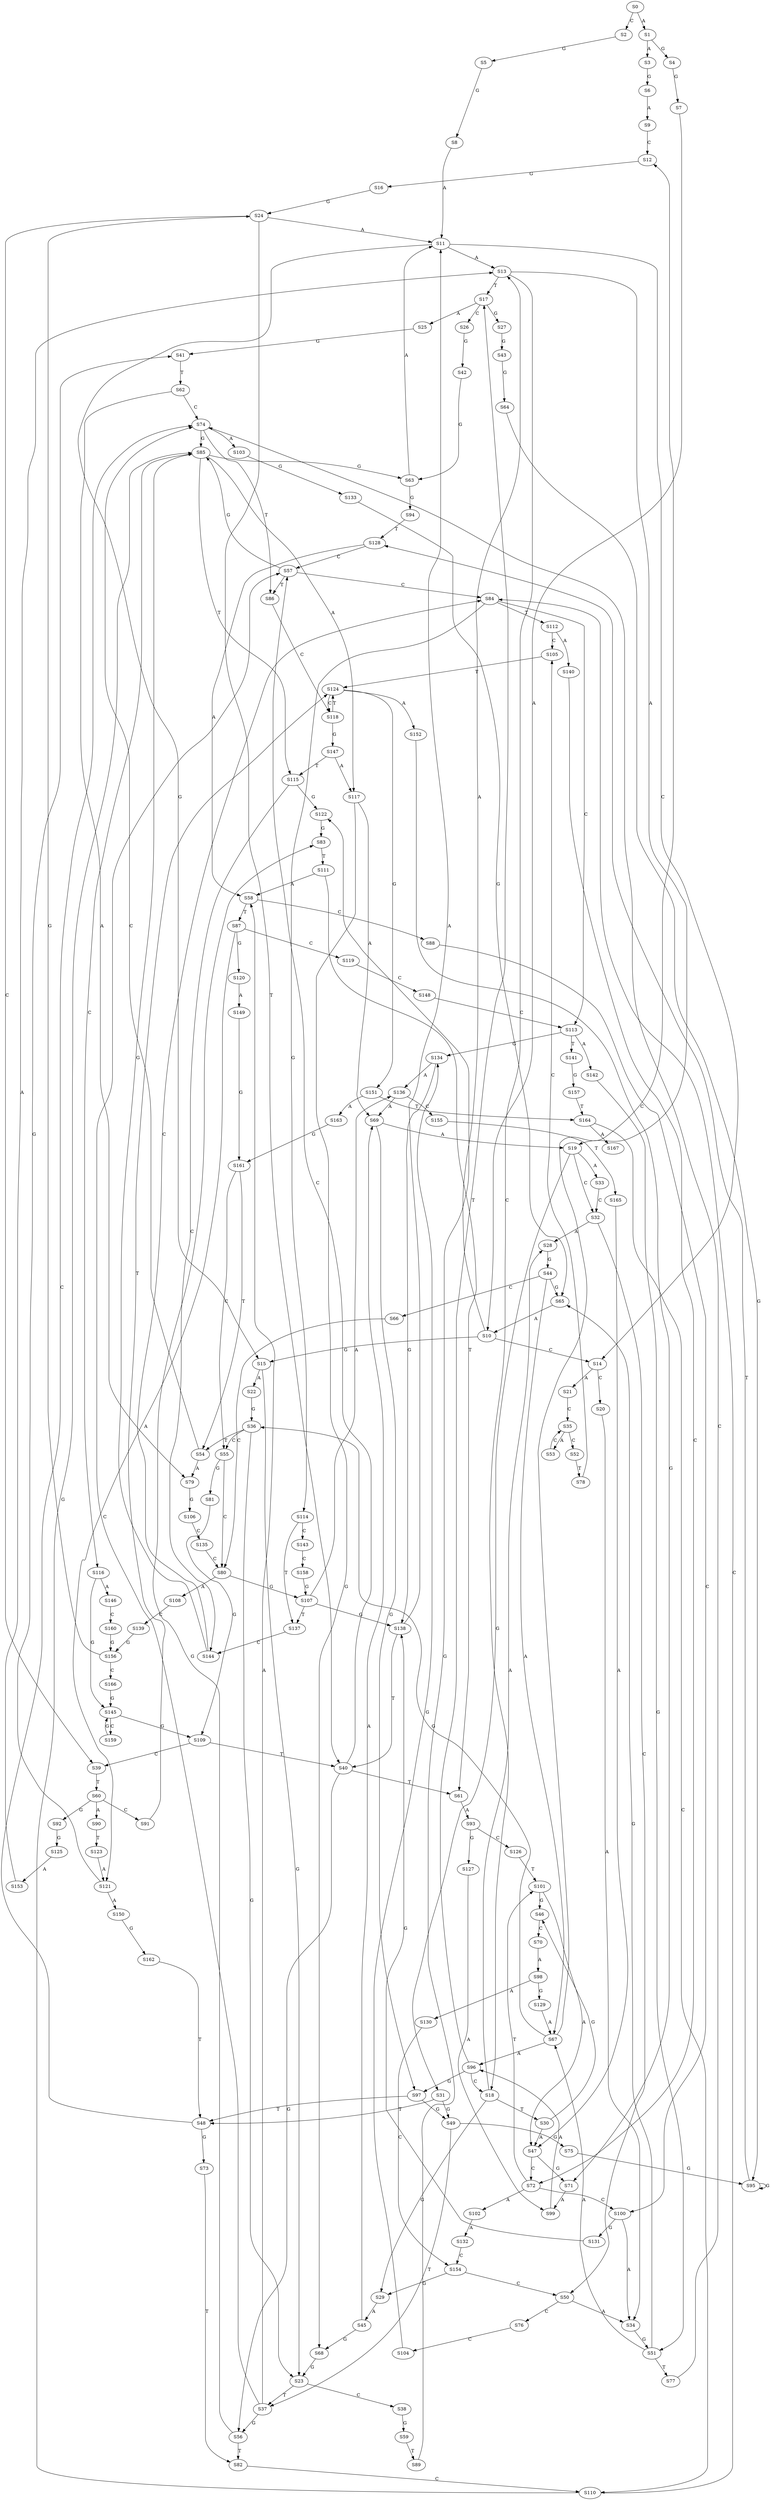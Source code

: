 strict digraph  {
	S0 -> S1 [ label = A ];
	S0 -> S2 [ label = C ];
	S1 -> S3 [ label = A ];
	S1 -> S4 [ label = G ];
	S2 -> S5 [ label = G ];
	S3 -> S6 [ label = G ];
	S4 -> S7 [ label = G ];
	S5 -> S8 [ label = G ];
	S6 -> S9 [ label = A ];
	S7 -> S10 [ label = A ];
	S8 -> S11 [ label = A ];
	S9 -> S12 [ label = C ];
	S10 -> S13 [ label = A ];
	S10 -> S14 [ label = C ];
	S10 -> S15 [ label = G ];
	S11 -> S13 [ label = A ];
	S11 -> S14 [ label = C ];
	S11 -> S15 [ label = G ];
	S12 -> S16 [ label = G ];
	S13 -> S17 [ label = T ];
	S13 -> S18 [ label = C ];
	S13 -> S19 [ label = A ];
	S14 -> S20 [ label = C ];
	S14 -> S21 [ label = A ];
	S15 -> S22 [ label = A ];
	S15 -> S23 [ label = G ];
	S16 -> S24 [ label = G ];
	S17 -> S25 [ label = A ];
	S17 -> S26 [ label = C ];
	S17 -> S27 [ label = G ];
	S18 -> S28 [ label = A ];
	S18 -> S29 [ label = G ];
	S18 -> S30 [ label = T ];
	S19 -> S31 [ label = G ];
	S19 -> S32 [ label = C ];
	S19 -> S33 [ label = A ];
	S20 -> S34 [ label = A ];
	S21 -> S35 [ label = C ];
	S22 -> S36 [ label = G ];
	S23 -> S37 [ label = T ];
	S23 -> S38 [ label = C ];
	S24 -> S39 [ label = C ];
	S24 -> S11 [ label = A ];
	S24 -> S40 [ label = T ];
	S25 -> S41 [ label = G ];
	S26 -> S42 [ label = G ];
	S27 -> S43 [ label = G ];
	S28 -> S44 [ label = G ];
	S29 -> S45 [ label = A ];
	S30 -> S46 [ label = G ];
	S30 -> S47 [ label = A ];
	S31 -> S48 [ label = T ];
	S31 -> S49 [ label = G ];
	S32 -> S50 [ label = C ];
	S32 -> S28 [ label = A ];
	S33 -> S32 [ label = C ];
	S34 -> S51 [ label = G ];
	S35 -> S52 [ label = C ];
	S35 -> S53 [ label = A ];
	S36 -> S54 [ label = T ];
	S36 -> S55 [ label = C ];
	S36 -> S23 [ label = G ];
	S37 -> S56 [ label = G ];
	S37 -> S57 [ label = C ];
	S37 -> S58 [ label = A ];
	S38 -> S59 [ label = G ];
	S39 -> S60 [ label = T ];
	S40 -> S61 [ label = T ];
	S40 -> S57 [ label = C ];
	S40 -> S56 [ label = G ];
	S41 -> S62 [ label = T ];
	S42 -> S63 [ label = G ];
	S43 -> S64 [ label = G ];
	S44 -> S65 [ label = G ];
	S44 -> S66 [ label = C ];
	S44 -> S67 [ label = A ];
	S45 -> S68 [ label = G ];
	S45 -> S69 [ label = A ];
	S46 -> S70 [ label = C ];
	S47 -> S71 [ label = G ];
	S47 -> S72 [ label = C ];
	S48 -> S73 [ label = G ];
	S48 -> S74 [ label = C ];
	S49 -> S75 [ label = G ];
	S49 -> S37 [ label = T ];
	S50 -> S76 [ label = C ];
	S50 -> S34 [ label = A ];
	S51 -> S77 [ label = T ];
	S51 -> S65 [ label = G ];
	S51 -> S67 [ label = A ];
	S52 -> S78 [ label = T ];
	S53 -> S35 [ label = C ];
	S54 -> S79 [ label = A ];
	S54 -> S74 [ label = C ];
	S55 -> S80 [ label = C ];
	S55 -> S81 [ label = G ];
	S56 -> S82 [ label = T ];
	S56 -> S83 [ label = G ];
	S57 -> S84 [ label = C ];
	S57 -> S85 [ label = G ];
	S57 -> S86 [ label = T ];
	S58 -> S87 [ label = T ];
	S58 -> S88 [ label = C ];
	S59 -> S89 [ label = T ];
	S60 -> S90 [ label = A ];
	S60 -> S91 [ label = C ];
	S60 -> S92 [ label = G ];
	S61 -> S93 [ label = A ];
	S62 -> S74 [ label = C ];
	S62 -> S79 [ label = A ];
	S63 -> S11 [ label = A ];
	S63 -> S94 [ label = G ];
	S64 -> S95 [ label = G ];
	S65 -> S10 [ label = A ];
	S66 -> S80 [ label = C ];
	S67 -> S12 [ label = C ];
	S67 -> S36 [ label = G ];
	S67 -> S96 [ label = A ];
	S68 -> S23 [ label = G ];
	S69 -> S19 [ label = A ];
	S69 -> S97 [ label = G ];
	S70 -> S98 [ label = A ];
	S71 -> S99 [ label = A ];
	S72 -> S100 [ label = C ];
	S72 -> S101 [ label = T ];
	S72 -> S102 [ label = A ];
	S73 -> S82 [ label = T ];
	S74 -> S86 [ label = T ];
	S74 -> S85 [ label = G ];
	S74 -> S103 [ label = A ];
	S75 -> S95 [ label = G ];
	S76 -> S104 [ label = C ];
	S77 -> S74 [ label = C ];
	S78 -> S105 [ label = C ];
	S79 -> S106 [ label = G ];
	S80 -> S107 [ label = G ];
	S80 -> S108 [ label = A ];
	S81 -> S109 [ label = G ];
	S82 -> S110 [ label = C ];
	S83 -> S111 [ label = T ];
	S84 -> S112 [ label = T ];
	S84 -> S113 [ label = C ];
	S84 -> S114 [ label = G ];
	S85 -> S63 [ label = G ];
	S85 -> S115 [ label = T ];
	S85 -> S116 [ label = C ];
	S85 -> S117 [ label = A ];
	S86 -> S118 [ label = C ];
	S87 -> S119 [ label = C ];
	S87 -> S120 [ label = G ];
	S87 -> S121 [ label = A ];
	S88 -> S100 [ label = C ];
	S89 -> S122 [ label = G ];
	S90 -> S123 [ label = T ];
	S91 -> S124 [ label = T ];
	S92 -> S125 [ label = G ];
	S93 -> S126 [ label = C ];
	S93 -> S127 [ label = G ];
	S94 -> S128 [ label = T ];
	S95 -> S128 [ label = T ];
	S95 -> S95 [ label = G ];
	S96 -> S17 [ label = T ];
	S96 -> S18 [ label = C ];
	S96 -> S97 [ label = G ];
	S97 -> S48 [ label = T ];
	S97 -> S49 [ label = G ];
	S98 -> S129 [ label = G ];
	S98 -> S130 [ label = A ];
	S99 -> S96 [ label = A ];
	S100 -> S34 [ label = A ];
	S100 -> S131 [ label = G ];
	S101 -> S47 [ label = A ];
	S101 -> S46 [ label = G ];
	S102 -> S132 [ label = A ];
	S103 -> S133 [ label = G ];
	S104 -> S134 [ label = G ];
	S105 -> S124 [ label = T ];
	S106 -> S135 [ label = C ];
	S107 -> S136 [ label = A ];
	S107 -> S137 [ label = T ];
	S107 -> S138 [ label = G ];
	S108 -> S139 [ label = C ];
	S109 -> S39 [ label = C ];
	S109 -> S40 [ label = T ];
	S110 -> S85 [ label = G ];
	S110 -> S84 [ label = C ];
	S111 -> S58 [ label = A ];
	S111 -> S61 [ label = T ];
	S112 -> S140 [ label = A ];
	S112 -> S105 [ label = C ];
	S113 -> S134 [ label = G ];
	S113 -> S141 [ label = T ];
	S113 -> S142 [ label = A ];
	S114 -> S143 [ label = C ];
	S114 -> S137 [ label = T ];
	S115 -> S144 [ label = C ];
	S115 -> S122 [ label = G ];
	S116 -> S145 [ label = G ];
	S116 -> S146 [ label = A ];
	S117 -> S69 [ label = A ];
	S117 -> S68 [ label = G ];
	S118 -> S124 [ label = T ];
	S118 -> S147 [ label = G ];
	S119 -> S148 [ label = C ];
	S120 -> S149 [ label = A ];
	S121 -> S41 [ label = G ];
	S121 -> S150 [ label = A ];
	S122 -> S83 [ label = G ];
	S123 -> S121 [ label = A ];
	S124 -> S151 [ label = G ];
	S124 -> S118 [ label = C ];
	S124 -> S152 [ label = A ];
	S125 -> S153 [ label = A ];
	S126 -> S101 [ label = T ];
	S127 -> S99 [ label = A ];
	S128 -> S58 [ label = A ];
	S128 -> S57 [ label = C ];
	S129 -> S67 [ label = A ];
	S130 -> S154 [ label = C ];
	S131 -> S138 [ label = G ];
	S132 -> S154 [ label = C ];
	S133 -> S65 [ label = G ];
	S134 -> S136 [ label = A ];
	S134 -> S138 [ label = G ];
	S135 -> S80 [ label = C ];
	S136 -> S69 [ label = A ];
	S136 -> S155 [ label = C ];
	S137 -> S144 [ label = C ];
	S138 -> S11 [ label = A ];
	S138 -> S40 [ label = T ];
	S139 -> S156 [ label = G ];
	S140 -> S72 [ label = C ];
	S141 -> S157 [ label = G ];
	S142 -> S51 [ label = G ];
	S143 -> S158 [ label = C ];
	S144 -> S85 [ label = G ];
	S144 -> S84 [ label = C ];
	S145 -> S109 [ label = G ];
	S145 -> S159 [ label = C ];
	S146 -> S160 [ label = C ];
	S147 -> S117 [ label = A ];
	S147 -> S115 [ label = T ];
	S148 -> S113 [ label = C ];
	S149 -> S161 [ label = G ];
	S150 -> S162 [ label = G ];
	S151 -> S163 [ label = A ];
	S151 -> S164 [ label = T ];
	S152 -> S71 [ label = G ];
	S153 -> S13 [ label = A ];
	S154 -> S50 [ label = C ];
	S154 -> S29 [ label = G ];
	S155 -> S165 [ label = T ];
	S156 -> S24 [ label = G ];
	S156 -> S166 [ label = C ];
	S157 -> S164 [ label = T ];
	S158 -> S107 [ label = G ];
	S159 -> S145 [ label = G ];
	S160 -> S156 [ label = G ];
	S161 -> S54 [ label = T ];
	S161 -> S55 [ label = C ];
	S162 -> S48 [ label = T ];
	S163 -> S161 [ label = G ];
	S164 -> S167 [ label = A ];
	S164 -> S110 [ label = C ];
	S165 -> S47 [ label = A ];
	S166 -> S145 [ label = G ];
}
